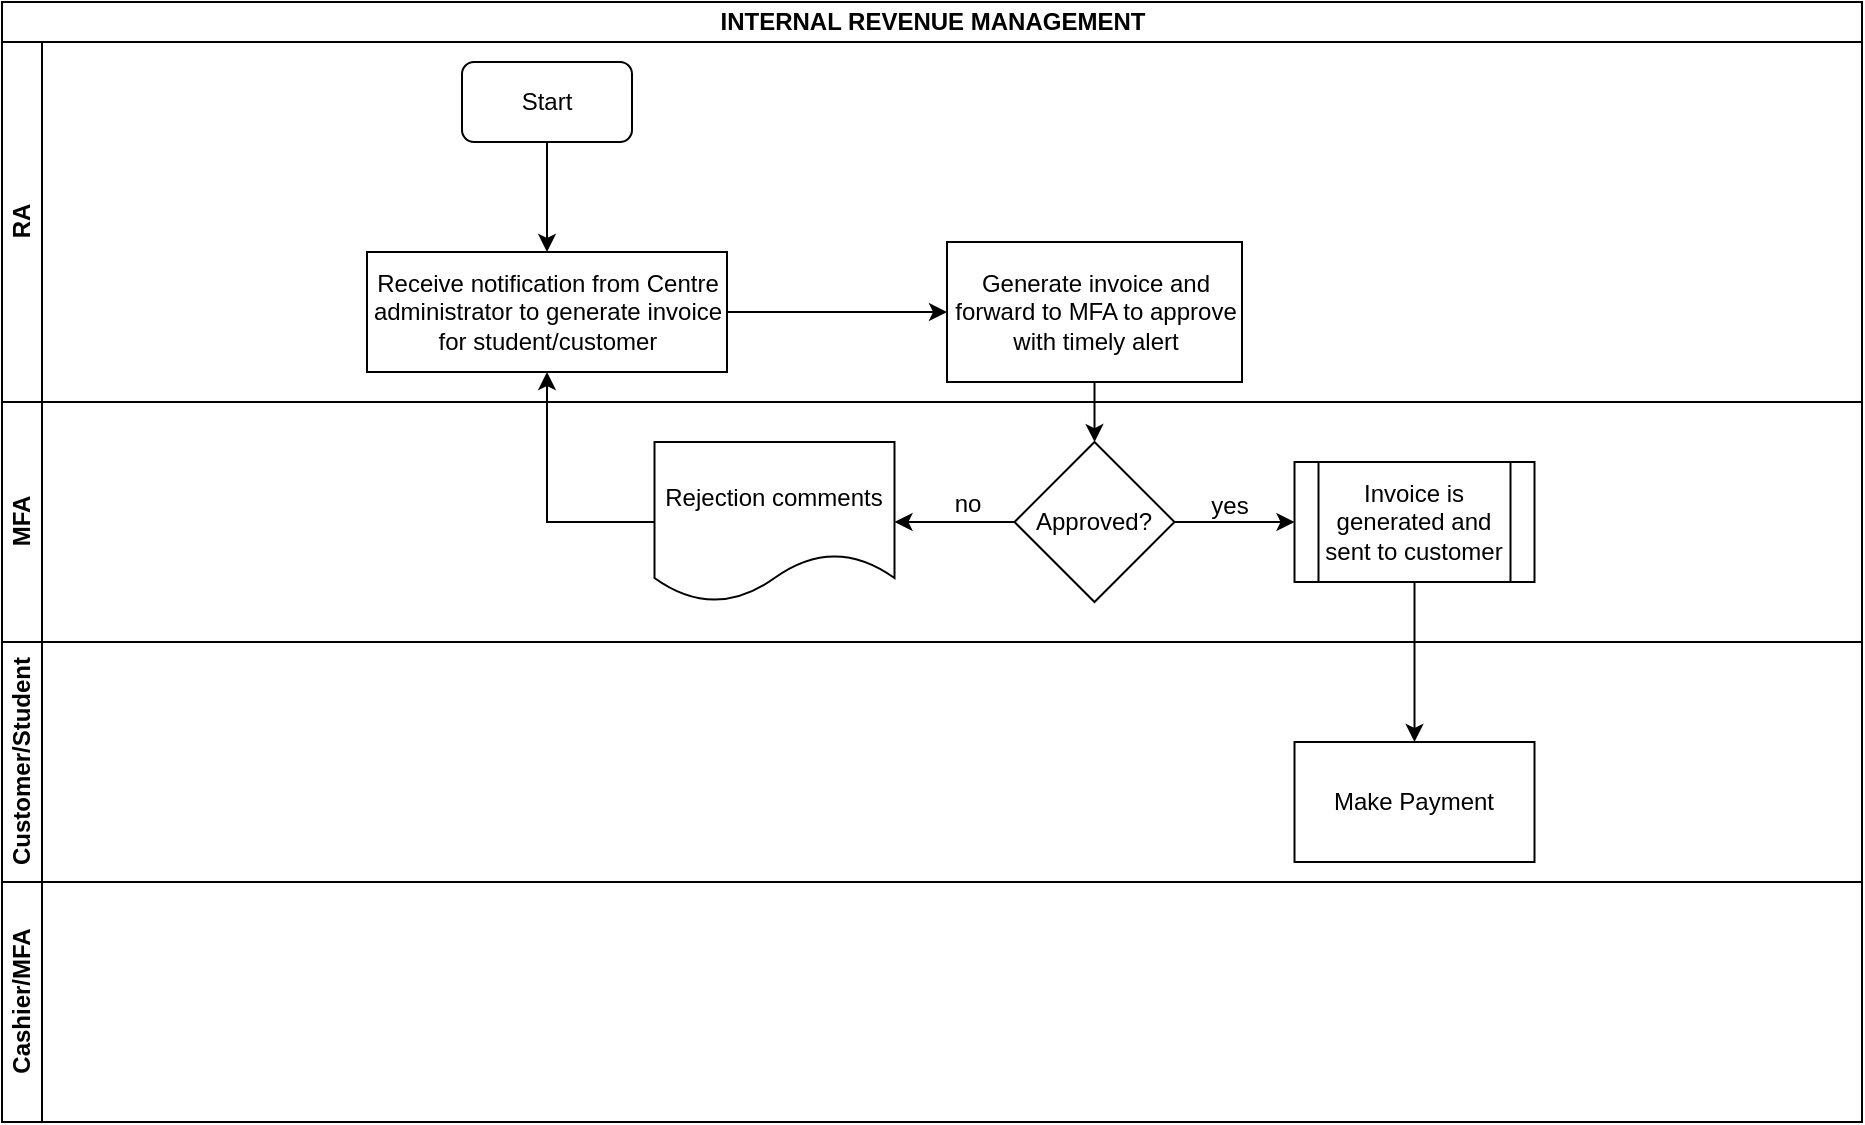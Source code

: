 <mxfile version="14.1.8" type="github">
  <diagram id="yZuaLwqFxBGLV3QHSlK5" name="Page-1">
    <mxGraphModel dx="1038" dy="547" grid="1" gridSize="10" guides="1" tooltips="1" connect="1" arrows="1" fold="1" page="1" pageScale="1" pageWidth="1169" pageHeight="827" math="0" shadow="0">
      <root>
        <mxCell id="0" />
        <mxCell id="1" parent="0" />
        <mxCell id="WxjS0sSeTSIqtQa7dZPV-1" value="INTERNAL REVENUE MANAGEMENT" style="swimlane;html=1;childLayout=stackLayout;resizeParent=1;resizeParentMax=0;horizontal=1;startSize=20;horizontalStack=0;" vertex="1" parent="1">
          <mxGeometry x="90" y="10" width="930" height="560" as="geometry" />
        </mxCell>
        <mxCell id="WxjS0sSeTSIqtQa7dZPV-2" value="RA" style="swimlane;html=1;startSize=20;horizontal=0;" vertex="1" parent="WxjS0sSeTSIqtQa7dZPV-1">
          <mxGeometry y="20" width="930" height="180" as="geometry" />
        </mxCell>
        <mxCell id="WxjS0sSeTSIqtQa7dZPV-6" value="Start" style="rounded=1;whiteSpace=wrap;html=1;" vertex="1" parent="WxjS0sSeTSIqtQa7dZPV-2">
          <mxGeometry x="230" y="10" width="85" height="40" as="geometry" />
        </mxCell>
        <mxCell id="WxjS0sSeTSIqtQa7dZPV-9" value="Receive notification from Centre administrator to generate invoice for student/customer" style="rounded=0;whiteSpace=wrap;html=1;" vertex="1" parent="WxjS0sSeTSIqtQa7dZPV-2">
          <mxGeometry x="182.5" y="105" width="180" height="60" as="geometry" />
        </mxCell>
        <mxCell id="WxjS0sSeTSIqtQa7dZPV-8" value="" style="edgeStyle=orthogonalEdgeStyle;rounded=0;orthogonalLoop=1;jettySize=auto;html=1;" edge="1" parent="WxjS0sSeTSIqtQa7dZPV-2" source="WxjS0sSeTSIqtQa7dZPV-6" target="WxjS0sSeTSIqtQa7dZPV-9">
          <mxGeometry relative="1" as="geometry">
            <mxPoint x="272.5" y="120" as="targetPoint" />
          </mxGeometry>
        </mxCell>
        <mxCell id="WxjS0sSeTSIqtQa7dZPV-3" value="MFA" style="swimlane;html=1;startSize=20;horizontal=0;" vertex="1" parent="WxjS0sSeTSIqtQa7dZPV-1">
          <mxGeometry y="200" width="930" height="120" as="geometry" />
        </mxCell>
        <mxCell id="WxjS0sSeTSIqtQa7dZPV-12" value="Approved?" style="rhombus;whiteSpace=wrap;html=1;rounded=0;" vertex="1" parent="WxjS0sSeTSIqtQa7dZPV-3">
          <mxGeometry x="506.25" y="20" width="80" height="80" as="geometry" />
        </mxCell>
        <mxCell id="WxjS0sSeTSIqtQa7dZPV-16" value="no" style="text;html=1;strokeColor=none;fillColor=none;align=center;verticalAlign=middle;whiteSpace=wrap;rounded=0;" vertex="1" parent="WxjS0sSeTSIqtQa7dZPV-3">
          <mxGeometry x="463.25" y="41" width="40" height="20" as="geometry" />
        </mxCell>
        <mxCell id="WxjS0sSeTSIqtQa7dZPV-4" value="Customer/Student" style="swimlane;html=1;startSize=20;horizontal=0;" vertex="1" parent="WxjS0sSeTSIqtQa7dZPV-1">
          <mxGeometry y="320" width="930" height="120" as="geometry" />
        </mxCell>
        <mxCell id="WxjS0sSeTSIqtQa7dZPV-5" value="Cashier/MFA" style="swimlane;html=1;startSize=20;horizontal=0;" vertex="1" parent="WxjS0sSeTSIqtQa7dZPV-1">
          <mxGeometry y="440" width="930" height="120" as="geometry" />
        </mxCell>
        <mxCell id="WxjS0sSeTSIqtQa7dZPV-13" value="" style="edgeStyle=orthogonalEdgeStyle;rounded=0;orthogonalLoop=1;jettySize=auto;html=1;" edge="1" parent="1" source="WxjS0sSeTSIqtQa7dZPV-10" target="WxjS0sSeTSIqtQa7dZPV-12">
          <mxGeometry relative="1" as="geometry" />
        </mxCell>
        <mxCell id="WxjS0sSeTSIqtQa7dZPV-10" value="Generate invoice and forward to MFA to approve with timely alert" style="whiteSpace=wrap;html=1;rounded=0;" vertex="1" parent="1">
          <mxGeometry x="562.5" y="130" width="147.5" height="70" as="geometry" />
        </mxCell>
        <mxCell id="WxjS0sSeTSIqtQa7dZPV-11" value="" style="edgeStyle=orthogonalEdgeStyle;rounded=0;orthogonalLoop=1;jettySize=auto;html=1;" edge="1" parent="1" source="WxjS0sSeTSIqtQa7dZPV-9" target="WxjS0sSeTSIqtQa7dZPV-10">
          <mxGeometry relative="1" as="geometry" />
        </mxCell>
        <mxCell id="WxjS0sSeTSIqtQa7dZPV-20" value="" style="edgeStyle=orthogonalEdgeStyle;rounded=0;orthogonalLoop=1;jettySize=auto;html=1;entryX=0.5;entryY=1;entryDx=0;entryDy=0;exitX=0;exitY=0.5;exitDx=0;exitDy=0;" edge="1" parent="1" source="WxjS0sSeTSIqtQa7dZPV-14" target="WxjS0sSeTSIqtQa7dZPV-9">
          <mxGeometry relative="1" as="geometry">
            <mxPoint x="336.25" y="270" as="targetPoint" />
          </mxGeometry>
        </mxCell>
        <mxCell id="WxjS0sSeTSIqtQa7dZPV-14" value="Rejection comments" style="shape=document;whiteSpace=wrap;html=1;boundedLbl=1;rounded=0;" vertex="1" parent="1">
          <mxGeometry x="416.25" y="230" width="120" height="80" as="geometry" />
        </mxCell>
        <mxCell id="WxjS0sSeTSIqtQa7dZPV-15" value="" style="edgeStyle=orthogonalEdgeStyle;rounded=0;orthogonalLoop=1;jettySize=auto;html=1;" edge="1" parent="1" source="WxjS0sSeTSIqtQa7dZPV-12" target="WxjS0sSeTSIqtQa7dZPV-14">
          <mxGeometry relative="1" as="geometry" />
        </mxCell>
        <mxCell id="WxjS0sSeTSIqtQa7dZPV-24" value="" style="edgeStyle=orthogonalEdgeStyle;rounded=0;orthogonalLoop=1;jettySize=auto;html=1;" edge="1" parent="1" source="WxjS0sSeTSIqtQa7dZPV-21" target="WxjS0sSeTSIqtQa7dZPV-23">
          <mxGeometry relative="1" as="geometry" />
        </mxCell>
        <mxCell id="WxjS0sSeTSIqtQa7dZPV-21" value="Invoice is generated and sent to customer" style="shape=process;whiteSpace=wrap;html=1;backgroundOutline=1;rounded=0;" vertex="1" parent="1">
          <mxGeometry x="736.25" y="240" width="120" height="60" as="geometry" />
        </mxCell>
        <mxCell id="WxjS0sSeTSIqtQa7dZPV-22" value="" style="edgeStyle=orthogonalEdgeStyle;rounded=0;orthogonalLoop=1;jettySize=auto;html=1;" edge="1" parent="1" source="WxjS0sSeTSIqtQa7dZPV-12" target="WxjS0sSeTSIqtQa7dZPV-21">
          <mxGeometry relative="1" as="geometry" />
        </mxCell>
        <mxCell id="WxjS0sSeTSIqtQa7dZPV-23" value="Make Payment" style="whiteSpace=wrap;html=1;rounded=0;" vertex="1" parent="1">
          <mxGeometry x="736.25" y="380" width="120" height="60" as="geometry" />
        </mxCell>
        <mxCell id="WxjS0sSeTSIqtQa7dZPV-25" value="yes" style="text;html=1;strokeColor=none;fillColor=none;align=center;verticalAlign=middle;whiteSpace=wrap;rounded=0;" vertex="1" parent="1">
          <mxGeometry x="684" y="252" width="40" height="20" as="geometry" />
        </mxCell>
      </root>
    </mxGraphModel>
  </diagram>
</mxfile>
